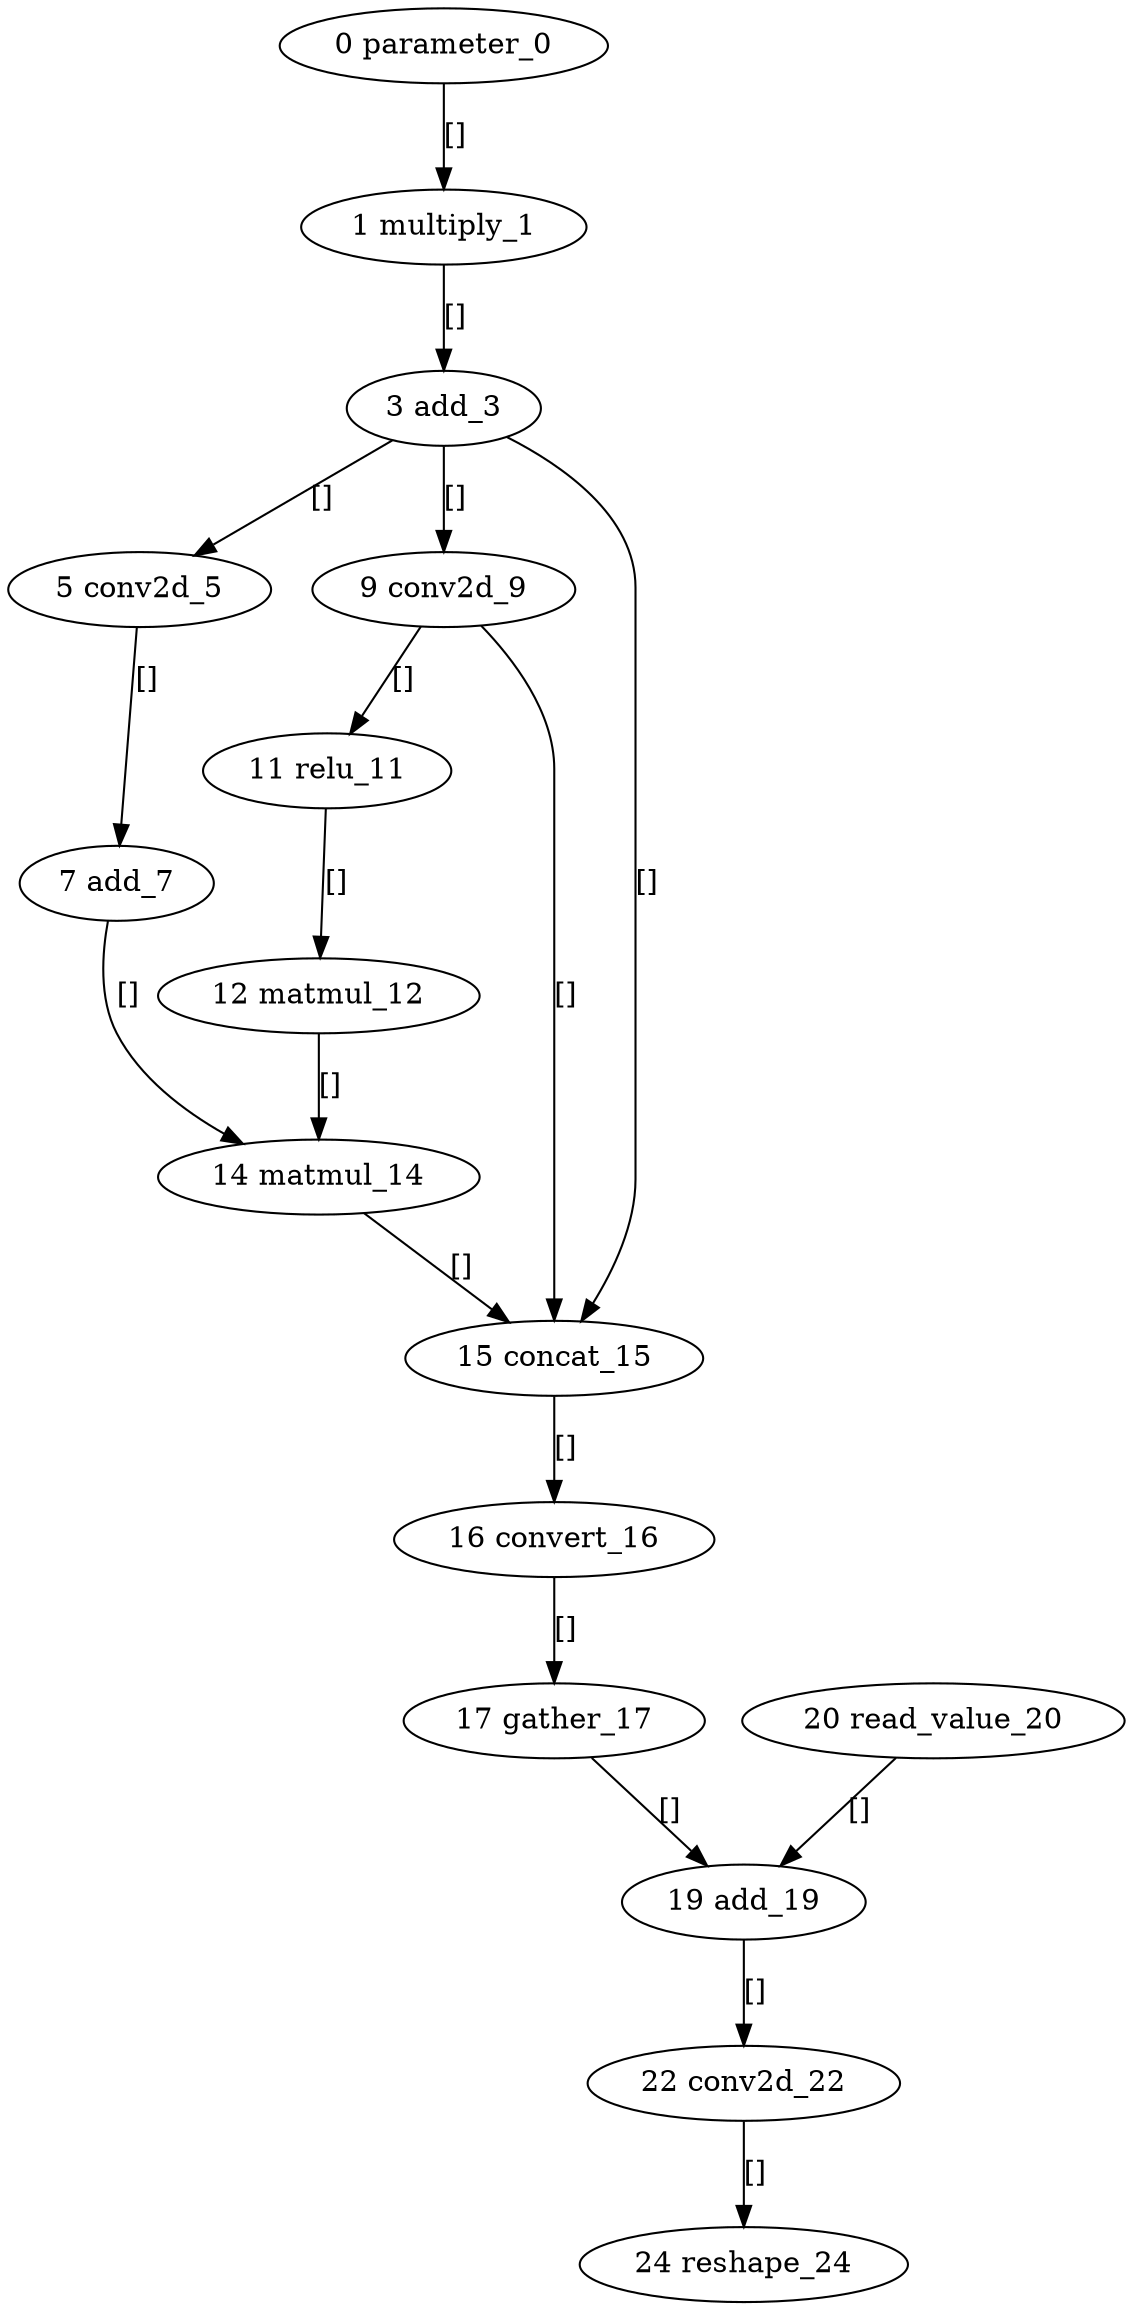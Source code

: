 strict digraph  {
"0 parameter_0" [id=0, type=parameter];
"1 multiply_1" [id=1, type=multiply];
"3 add_3" [id=3, type=add];
"5 conv2d_5" [id=5, type=conv2d];
"7 add_7" [id=7, type=add];
"9 conv2d_9" [id=9, type=conv2d];
"11 relu_11" [id=11, type=relu];
"12 matmul_12" [id=12, type=matmul];
"14 matmul_14" [id=14, type=matmul];
"15 concat_15" [id=15, type=concat];
"16 convert_16" [id=16, type=convert];
"17 gather_17" [id=17, type=gather];
"19 add_19" [id=19, type=add];
"20 read_value_20" [id=20, type=read_value];
"22 conv2d_22" [id=22, type=conv2d];
"24 reshape_24" [id=24, type=reshape];
"0 parameter_0" -> "1 multiply_1"  [label="[]", style=solid];
"1 multiply_1" -> "3 add_3"  [label="[]", style=solid];
"3 add_3" -> "5 conv2d_5"  [label="[]", style=solid];
"3 add_3" -> "9 conv2d_9"  [label="[]", style=solid];
"3 add_3" -> "15 concat_15"  [label="[]", style=solid];
"5 conv2d_5" -> "7 add_7"  [label="[]", style=solid];
"7 add_7" -> "14 matmul_14"  [label="[]", style=solid];
"9 conv2d_9" -> "11 relu_11"  [label="[]", style=solid];
"9 conv2d_9" -> "15 concat_15"  [label="[]", style=solid];
"11 relu_11" -> "12 matmul_12"  [label="[]", style=solid];
"12 matmul_12" -> "14 matmul_14"  [label="[]", style=solid];
"14 matmul_14" -> "15 concat_15"  [label="[]", style=solid];
"15 concat_15" -> "16 convert_16"  [label="[]", style=solid];
"16 convert_16" -> "17 gather_17"  [label="[]", style=solid];
"17 gather_17" -> "19 add_19"  [label="[]", style=solid];
"19 add_19" -> "22 conv2d_22"  [label="[]", style=solid];
"20 read_value_20" -> "19 add_19"  [label="[]", style=solid];
"22 conv2d_22" -> "24 reshape_24"  [label="[]", style=solid];
}
